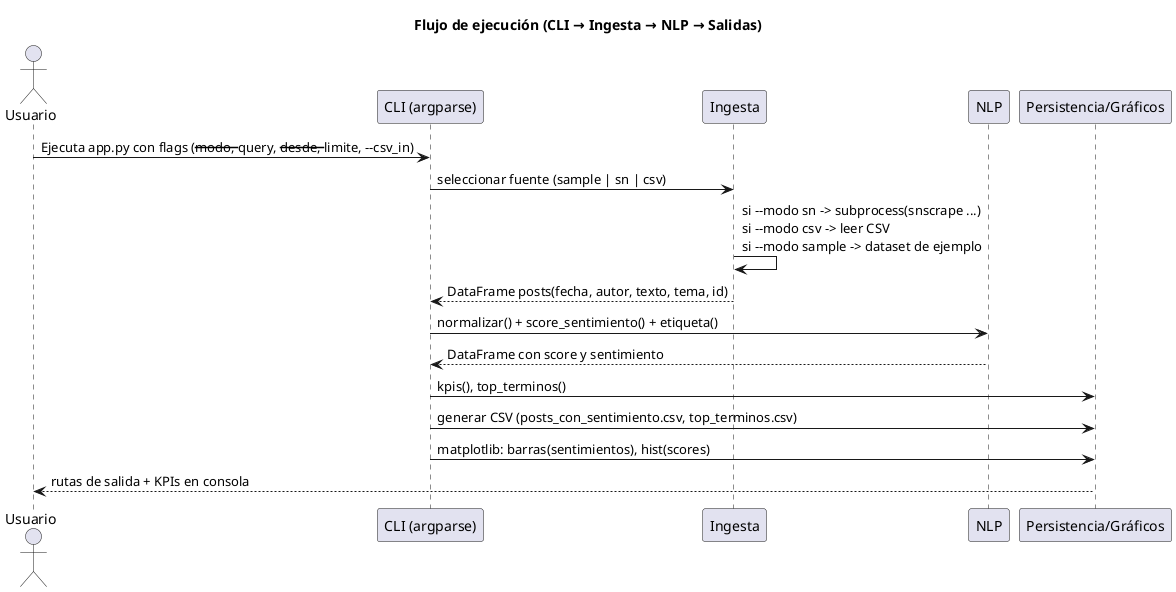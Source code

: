@startuml
title Flujo de ejecución (CLI → Ingesta → NLP → Salidas)

actor Usuario as U
participant "CLI (argparse)" as CLI
participant "Ingesta" as ING
participant "NLP" as NLP
participant "Persistencia/Gráficos" as OUT

U -> CLI : Ejecuta app.py con flags (--modo, --query, --desde, --limite, --csv_in)
CLI -> ING : seleccionar fuente (sample | sn | csv)
ING -> ING : si --modo sn -> subprocess(snscrape ...)\nsi --modo csv -> leer CSV\nsi --modo sample -> dataset de ejemplo
ING --> CLI : DataFrame posts(fecha, autor, texto, tema, id)

CLI -> NLP : normalizar() + score_sentimiento() + etiqueta()
NLP --> CLI : DataFrame con score y sentimiento

CLI -> OUT : kpis(), top_terminos()
CLI -> OUT : generar CSV (posts_con_sentimiento.csv, top_terminos.csv)
CLI -> OUT : matplotlib: barras(sentimientos), hist(scores)
OUT --> U : rutas de salida + KPIs en consola

@enduml
